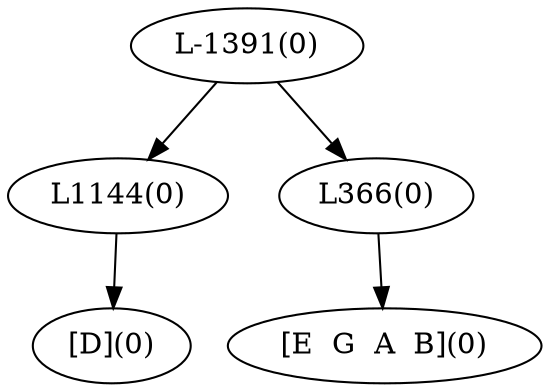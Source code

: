 digraph sample{
"L1144(0)"->"[D](0)"
"L366(0)"->"[E  G  A  B](0)"
"L-1391(0)"->"L1144(0)"
"L-1391(0)"->"L366(0)"
{rank = min; "L-1391(0)"}
{rank = same; "L1144(0)"; "L366(0)";}
{rank = max; "[D](0)"; "[E  G  A  B](0)";}
}